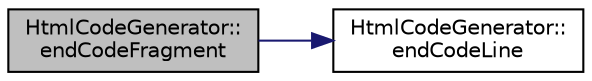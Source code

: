 digraph "HtmlCodeGenerator::endCodeFragment"
{
 // LATEX_PDF_SIZE
  edge [fontname="Helvetica",fontsize="10",labelfontname="Helvetica",labelfontsize="10"];
  node [fontname="Helvetica",fontsize="10",shape=record];
  rankdir="LR";
  Node1 [label="HtmlCodeGenerator::\lendCodeFragment",height=0.2,width=0.4,color="black", fillcolor="grey75", style="filled", fontcolor="black",tooltip=" "];
  Node1 -> Node2 [color="midnightblue",fontsize="10",style="solid"];
  Node2 [label="HtmlCodeGenerator::\lendCodeLine",height=0.2,width=0.4,color="black", fillcolor="white", style="filled",URL="$classHtmlCodeGenerator.html#ab0909b2a97301c8da4fcbf83831c84b3",tooltip=" "];
}
